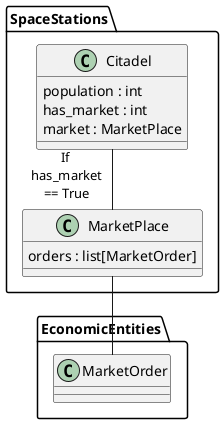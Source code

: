@startuml
'https://plantuml.com/class-diagram

package SpaceStations {
    class Citadel{
    population : int
    has_market : int
    market : MarketPlace

    }
    class MarketPlace
    {
    orders : list[MarketOrder]
    }

    Citadel "If\n has_market\n == True" -- MarketPlace

}



package EconomicEntities {

    MarketPlace -- MarketOrder
    class MarketOrder{
    }
}
@enduml